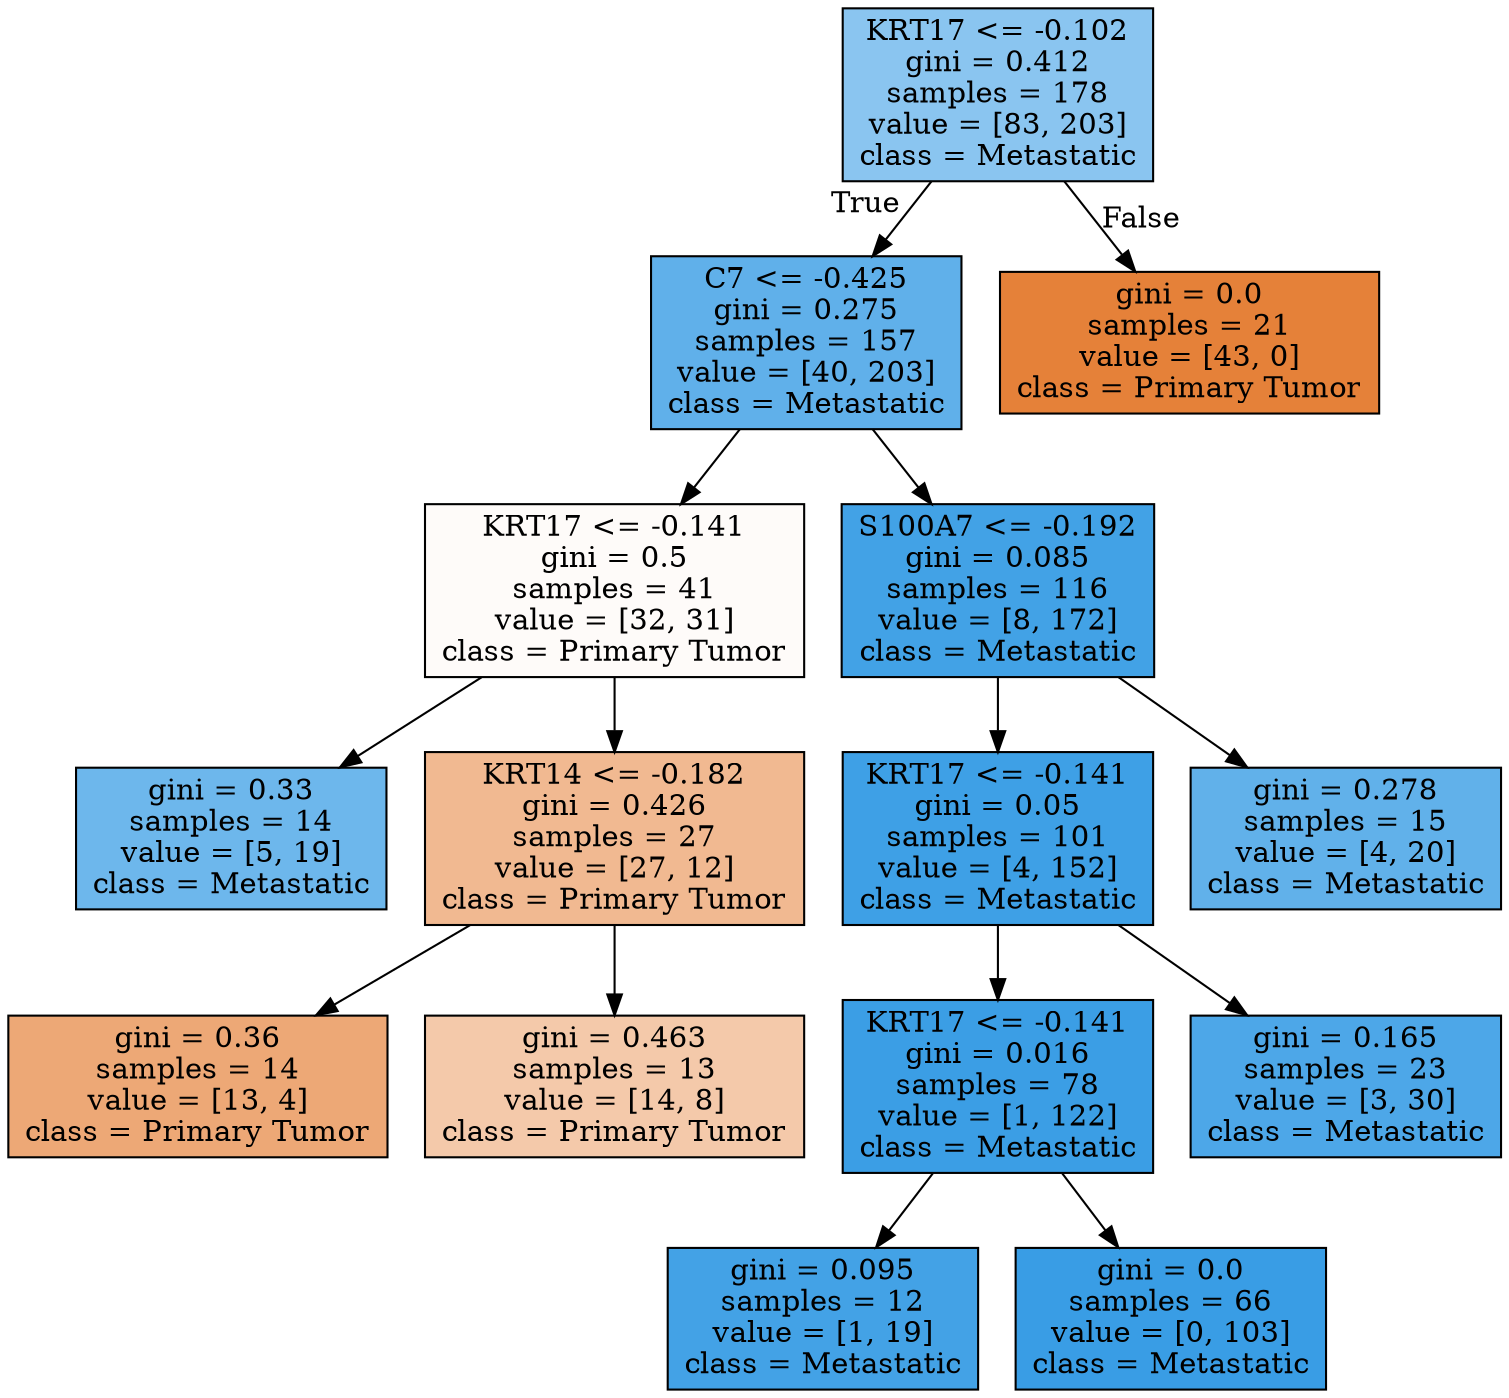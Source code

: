 digraph Tree {
node [shape=box, style="filled", color="black"] ;
0 [label="KRT17 <= -0.102\ngini = 0.412\nsamples = 178\nvalue = [83, 203]\nclass = Metastatic", fillcolor="#8ac5f0"] ;
1 [label="C7 <= -0.425\ngini = 0.275\nsamples = 157\nvalue = [40, 203]\nclass = Metastatic", fillcolor="#60b0ea"] ;
0 -> 1 [labeldistance=2.5, labelangle=45, headlabel="True"] ;
2 [label="KRT17 <= -0.141\ngini = 0.5\nsamples = 41\nvalue = [32, 31]\nclass = Primary Tumor", fillcolor="#fefbf9"] ;
1 -> 2 ;
3 [label="gini = 0.33\nsamples = 14\nvalue = [5, 19]\nclass = Metastatic", fillcolor="#6db7ec"] ;
2 -> 3 ;
4 [label="KRT14 <= -0.182\ngini = 0.426\nsamples = 27\nvalue = [27, 12]\nclass = Primary Tumor", fillcolor="#f1b991"] ;
2 -> 4 ;
5 [label="gini = 0.36\nsamples = 14\nvalue = [13, 4]\nclass = Primary Tumor", fillcolor="#eda876"] ;
4 -> 5 ;
6 [label="gini = 0.463\nsamples = 13\nvalue = [14, 8]\nclass = Primary Tumor", fillcolor="#f4c9aa"] ;
4 -> 6 ;
7 [label="S100A7 <= -0.192\ngini = 0.085\nsamples = 116\nvalue = [8, 172]\nclass = Metastatic", fillcolor="#42a2e6"] ;
1 -> 7 ;
8 [label="KRT17 <= -0.141\ngini = 0.05\nsamples = 101\nvalue = [4, 152]\nclass = Metastatic", fillcolor="#3ea0e6"] ;
7 -> 8 ;
9 [label="KRT17 <= -0.141\ngini = 0.016\nsamples = 78\nvalue = [1, 122]\nclass = Metastatic", fillcolor="#3b9ee5"] ;
8 -> 9 ;
10 [label="gini = 0.095\nsamples = 12\nvalue = [1, 19]\nclass = Metastatic", fillcolor="#43a2e6"] ;
9 -> 10 ;
11 [label="gini = 0.0\nsamples = 66\nvalue = [0, 103]\nclass = Metastatic", fillcolor="#399de5"] ;
9 -> 11 ;
12 [label="gini = 0.165\nsamples = 23\nvalue = [3, 30]\nclass = Metastatic", fillcolor="#4da7e8"] ;
8 -> 12 ;
13 [label="gini = 0.278\nsamples = 15\nvalue = [4, 20]\nclass = Metastatic", fillcolor="#61b1ea"] ;
7 -> 13 ;
14 [label="gini = 0.0\nsamples = 21\nvalue = [43, 0]\nclass = Primary Tumor", fillcolor="#e58139"] ;
0 -> 14 [labeldistance=2.5, labelangle=-45, headlabel="False"] ;
}